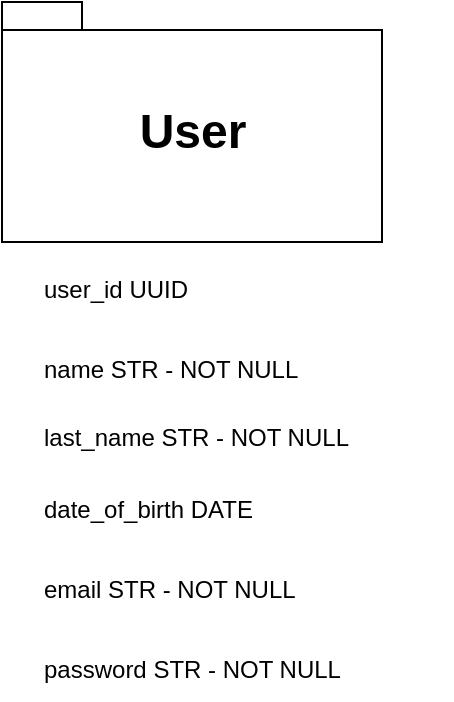 <mxfile>
    <diagram id="aP1PTZX8RfD2TV8mmkkQ" name="Page-1">
        <mxGraphModel dx="578" dy="559" grid="1" gridSize="10" guides="1" tooltips="1" connect="1" arrows="1" fold="1" page="1" pageScale="1" pageWidth="850" pageHeight="1100" math="0" shadow="0">
            <root>
                <mxCell id="0"/>
                <mxCell id="1" parent="0"/>
                <mxCell id="2" value="User" style="shape=folder;fontStyle=1;spacingTop=10;tabWidth=40;tabHeight=14;tabPosition=left;html=1;fontSize=24;" vertex="1" parent="1">
                    <mxGeometry x="80" y="110" width="190" height="120" as="geometry"/>
                </mxCell>
                <mxCell id="5" value="user_id UUID &#10;" style="text;strokeColor=none;fillColor=none;align=left;verticalAlign=top;spacingLeft=4;spacingRight=4;overflow=hidden;rotatable=0;points=[[0,0.5],[1,0.5]];portConstraint=eastwest;" vertex="1" parent="1">
                    <mxGeometry x="95" y="240" width="160" height="26" as="geometry"/>
                </mxCell>
                <mxCell id="6" value="name STR - NOT NULL" style="text;strokeColor=none;fillColor=none;align=left;verticalAlign=top;spacingLeft=4;spacingRight=4;overflow=hidden;rotatable=0;points=[[0,0.5],[1,0.5]];portConstraint=eastwest;" vertex="1" parent="1">
                    <mxGeometry x="95" y="280" width="180" height="26" as="geometry"/>
                </mxCell>
                <mxCell id="7" value="last_name STR - NOT NULL" style="text;strokeColor=none;fillColor=none;align=left;verticalAlign=top;spacingLeft=4;spacingRight=4;overflow=hidden;rotatable=0;points=[[0,0.5],[1,0.5]];portConstraint=eastwest;" vertex="1" parent="1">
                    <mxGeometry x="95" y="314" width="210" height="26" as="geometry"/>
                </mxCell>
                <mxCell id="8" value="date_of_birth DATE" style="text;strokeColor=none;fillColor=none;align=left;verticalAlign=top;spacingLeft=4;spacingRight=4;overflow=hidden;rotatable=0;points=[[0,0.5],[1,0.5]];portConstraint=eastwest;" vertex="1" parent="1">
                    <mxGeometry x="95" y="350" width="210" height="26" as="geometry"/>
                </mxCell>
                <mxCell id="9" value="email STR - NOT NULL" style="text;strokeColor=none;fillColor=none;align=left;verticalAlign=top;spacingLeft=4;spacingRight=4;overflow=hidden;rotatable=0;points=[[0,0.5],[1,0.5]];portConstraint=eastwest;" vertex="1" parent="1">
                    <mxGeometry x="95" y="390" width="210" height="26" as="geometry"/>
                </mxCell>
                <mxCell id="10" value="password STR - NOT NULL" style="text;strokeColor=none;fillColor=none;align=left;verticalAlign=top;spacingLeft=4;spacingRight=4;overflow=hidden;rotatable=0;points=[[0,0.5],[1,0.5]];portConstraint=eastwest;" vertex="1" parent="1">
                    <mxGeometry x="95" y="430" width="210" height="26" as="geometry"/>
                </mxCell>
            </root>
        </mxGraphModel>
    </diagram>
</mxfile>